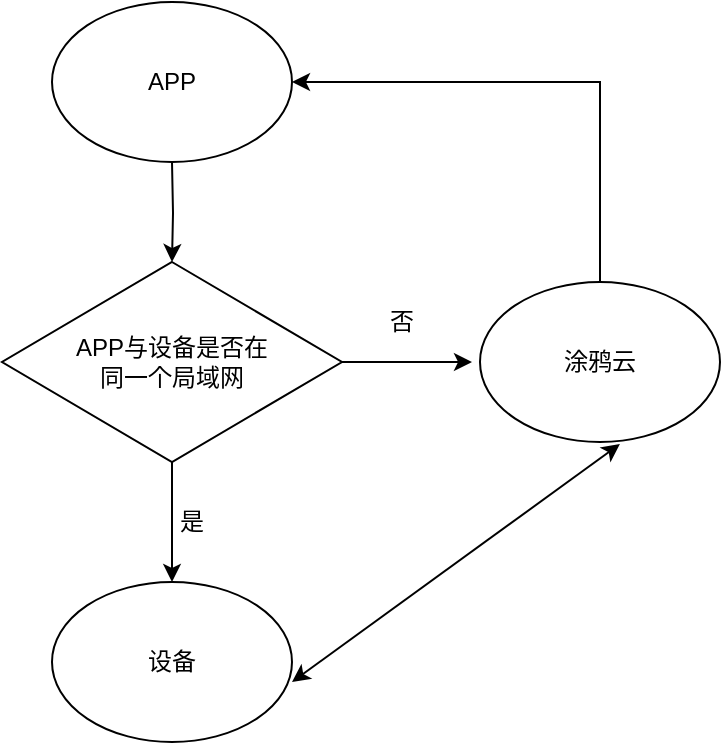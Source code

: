 <mxfile version="14.9.8" type="github">
  <diagram id="P_Njvaly1Kb_u3uV7EXD" name="Page-1">
    <mxGraphModel dx="599" dy="310" grid="1" gridSize="10" guides="1" tooltips="1" connect="1" arrows="1" fold="1" page="1" pageScale="1" pageWidth="827" pageHeight="1169" math="0" shadow="0">
      <root>
        <mxCell id="0" />
        <mxCell id="1" parent="0" />
        <mxCell id="n_J379EuFKL8t4P7nnds-5" value="" style="edgeStyle=orthogonalEdgeStyle;rounded=0;orthogonalLoop=1;jettySize=auto;html=1;" edge="1" parent="1" target="n_J379EuFKL8t4P7nnds-3">
          <mxGeometry relative="1" as="geometry">
            <mxPoint x="260" y="140" as="sourcePoint" />
          </mxGeometry>
        </mxCell>
        <mxCell id="n_J379EuFKL8t4P7nnds-6" value="" style="edgeStyle=orthogonalEdgeStyle;rounded=0;orthogonalLoop=1;jettySize=auto;html=1;" edge="1" parent="1" source="n_J379EuFKL8t4P7nnds-3">
          <mxGeometry relative="1" as="geometry">
            <mxPoint x="260" y="350" as="targetPoint" />
          </mxGeometry>
        </mxCell>
        <mxCell id="n_J379EuFKL8t4P7nnds-21" value="" style="edgeStyle=orthogonalEdgeStyle;rounded=0;orthogonalLoop=1;jettySize=auto;html=1;" edge="1" parent="1" source="n_J379EuFKL8t4P7nnds-3">
          <mxGeometry relative="1" as="geometry">
            <mxPoint x="410" y="240" as="targetPoint" />
            <Array as="points">
              <mxPoint x="410" y="240" />
              <mxPoint x="410" y="240" />
            </Array>
          </mxGeometry>
        </mxCell>
        <mxCell id="n_J379EuFKL8t4P7nnds-3" value="APP与设备是否在&lt;br&gt;同一个局域网" style="rhombus;whiteSpace=wrap;html=1;" vertex="1" parent="1">
          <mxGeometry x="175" y="190" width="170" height="100" as="geometry" />
        </mxCell>
        <mxCell id="n_J379EuFKL8t4P7nnds-22" style="edgeStyle=orthogonalEdgeStyle;rounded=0;orthogonalLoop=1;jettySize=auto;html=1;entryX=1;entryY=0.5;entryDx=0;entryDy=0;" edge="1" parent="1" source="n_J379EuFKL8t4P7nnds-7" target="n_J379EuFKL8t4P7nnds-8">
          <mxGeometry relative="1" as="geometry">
            <Array as="points">
              <mxPoint x="474" y="100" />
            </Array>
          </mxGeometry>
        </mxCell>
        <mxCell id="n_J379EuFKL8t4P7nnds-7" value="涂鸦云" style="ellipse;whiteSpace=wrap;html=1;" vertex="1" parent="1">
          <mxGeometry x="414" y="200" width="120" height="80" as="geometry" />
        </mxCell>
        <mxCell id="n_J379EuFKL8t4P7nnds-8" value="APP" style="ellipse;whiteSpace=wrap;html=1;" vertex="1" parent="1">
          <mxGeometry x="200" y="60" width="120" height="80" as="geometry" />
        </mxCell>
        <mxCell id="n_J379EuFKL8t4P7nnds-9" value="设备" style="ellipse;whiteSpace=wrap;html=1;" vertex="1" parent="1">
          <mxGeometry x="200" y="350" width="120" height="80" as="geometry" />
        </mxCell>
        <mxCell id="n_J379EuFKL8t4P7nnds-10" value="是" style="text;html=1;strokeColor=none;fillColor=none;align=center;verticalAlign=middle;whiteSpace=wrap;rounded=0;" vertex="1" parent="1">
          <mxGeometry x="250" y="310" width="40" height="20" as="geometry" />
        </mxCell>
        <mxCell id="n_J379EuFKL8t4P7nnds-12" value="否" style="text;html=1;strokeColor=none;fillColor=none;align=center;verticalAlign=middle;whiteSpace=wrap;rounded=0;" vertex="1" parent="1">
          <mxGeometry x="355" y="210" width="40" height="20" as="geometry" />
        </mxCell>
        <mxCell id="n_J379EuFKL8t4P7nnds-19" value="" style="endArrow=classic;startArrow=classic;html=1;entryX=0.583;entryY=1.013;entryDx=0;entryDy=0;entryPerimeter=0;exitX=1;exitY=0.625;exitDx=0;exitDy=0;exitPerimeter=0;" edge="1" parent="1" source="n_J379EuFKL8t4P7nnds-9" target="n_J379EuFKL8t4P7nnds-7">
          <mxGeometry width="50" height="50" relative="1" as="geometry">
            <mxPoint x="330" y="400" as="sourcePoint" />
            <mxPoint x="450" y="340" as="targetPoint" />
          </mxGeometry>
        </mxCell>
      </root>
    </mxGraphModel>
  </diagram>
</mxfile>
